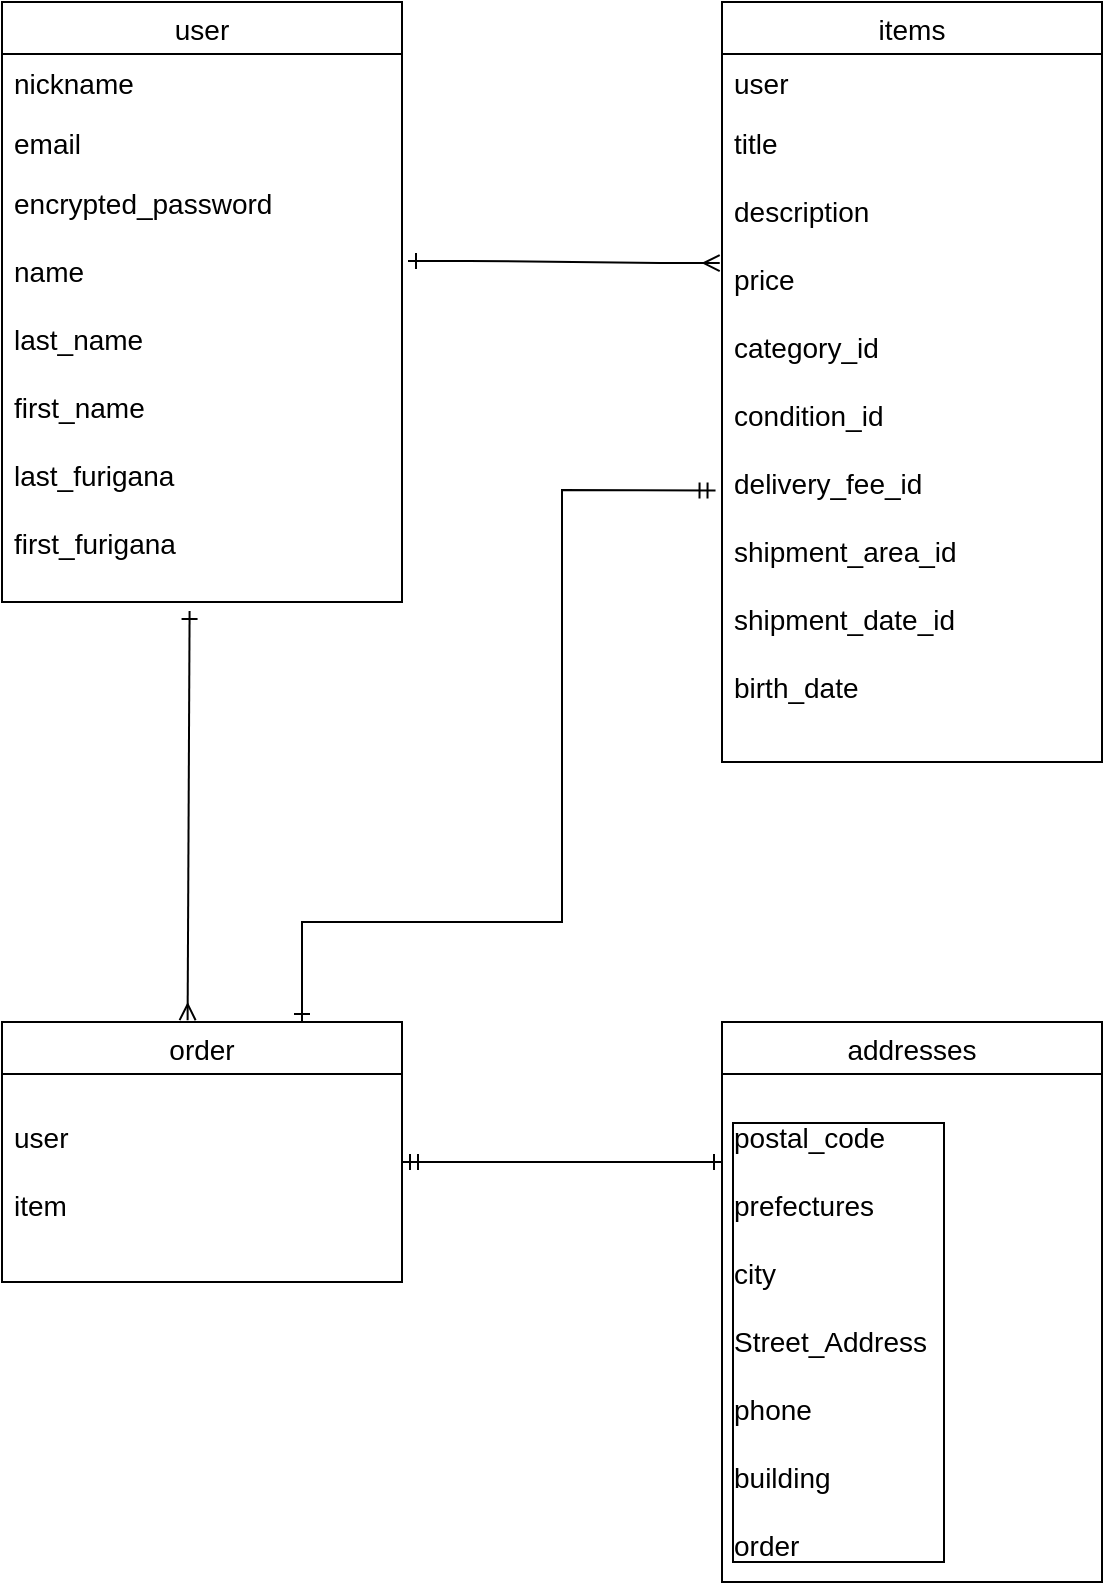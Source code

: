 <mxfile version="14.2.4" type="embed">
    <diagram id="XfWTsJzsJre9ybBAI03i" name="ページ1">
        <mxGraphModel dx="326" dy="1075" grid="1" gridSize="10" guides="1" tooltips="1" connect="1" arrows="1" fold="1" page="1" pageScale="1" pageWidth="850" pageHeight="1100" math="0" shadow="0">
            <root>
                <mxCell id="0"/>
                <mxCell id="1" parent="0"/>
                <mxCell id="6" value="addresses" style="swimlane;fontStyle=0;childLayout=stackLayout;horizontal=1;startSize=26;horizontalStack=0;resizeParent=1;resizeParentMax=0;resizeLast=0;collapsible=1;marginBottom=0;align=center;fontSize=14;" parent="1" vertex="1">
                    <mxGeometry x="520" y="550" width="190" height="280" as="geometry"/>
                </mxCell>
                <mxCell id="7" value="&#10;postal_code &#10;&#10;prefectures&#10;&#10;city &#10;&#10;Street_Address  &#10;&#10;phone &#10;&#10;building&#10;&#10;order" style="text;strokeColor=none;fillColor=none;spacingLeft=4;spacingRight=4;overflow=hidden;rotatable=0;points=[[0,0.5],[1,0.5]];portConstraint=eastwest;fontSize=14;labelBorderColor=#000000;" parent="6" vertex="1">
                    <mxGeometry y="26" width="190" height="254" as="geometry"/>
                </mxCell>
                <mxCell id="14" value="items" style="swimlane;fontStyle=0;childLayout=stackLayout;horizontal=1;startSize=26;horizontalStack=0;resizeParent=1;resizeParentMax=0;resizeLast=0;collapsible=1;marginBottom=0;align=center;fontSize=14;" parent="1" vertex="1">
                    <mxGeometry x="520" y="40" width="190" height="380" as="geometry"/>
                </mxCell>
                <mxCell id="15" value="user" style="text;strokeColor=none;fillColor=none;spacingLeft=4;spacingRight=4;overflow=hidden;rotatable=0;points=[[0,0.5],[1,0.5]];portConstraint=eastwest;fontSize=14;" parent="14" vertex="1">
                    <mxGeometry y="26" width="190" height="30" as="geometry"/>
                </mxCell>
                <mxCell id="17" value="title&#10;&#10;description&#10;&#10;price&#10;&#10;category_id&#10;&#10;condition_id&#10;&#10;delivery_fee_id&#10;&#10;shipment_area_id&#10;&#10;shipment_date_id&#10;&#10;birth_date" style="text;strokeColor=none;fillColor=none;spacingLeft=4;spacingRight=4;overflow=hidden;rotatable=0;points=[[0,0.5],[1,0.5]];portConstraint=eastwest;fontSize=14;" parent="14" vertex="1">
                    <mxGeometry y="56" width="190" height="324" as="geometry"/>
                </mxCell>
                <mxCell id="18" value="user" style="swimlane;fontStyle=0;childLayout=stackLayout;horizontal=1;startSize=26;horizontalStack=0;resizeParent=1;resizeParentMax=0;resizeLast=0;collapsible=1;marginBottom=0;align=center;fontSize=14;" parent="1" vertex="1">
                    <mxGeometry x="160" y="40" width="200" height="300" as="geometry">
                        <mxRectangle x="160" y="80" width="60" height="26" as="alternateBounds"/>
                    </mxGeometry>
                </mxCell>
                <mxCell id="19" value="nickname&#10;" style="text;strokeColor=none;fillColor=none;spacingLeft=4;spacingRight=4;overflow=hidden;rotatable=0;points=[[0,0.5],[1,0.5]];portConstraint=eastwest;fontSize=14;" parent="18" vertex="1">
                    <mxGeometry y="26" width="200" height="30" as="geometry"/>
                </mxCell>
                <mxCell id="20" value="email" style="text;strokeColor=none;fillColor=none;spacingLeft=4;spacingRight=4;overflow=hidden;rotatable=0;points=[[0,0.5],[1,0.5]];portConstraint=eastwest;fontSize=14;" parent="18" vertex="1">
                    <mxGeometry y="56" width="200" height="30" as="geometry"/>
                </mxCell>
                <mxCell id="21" value="encrypted_password&#10;&#10;name&#10;&#10;last_name&#10;&#10;first_name&#10;&#10;last_furigana&#10;&#10;first_furigana" style="text;strokeColor=none;fillColor=none;spacingLeft=4;spacingRight=4;overflow=hidden;rotatable=0;points=[[0,0.5],[1,0.5]];portConstraint=eastwest;fontSize=14;fontColor=#000000;" parent="18" vertex="1">
                    <mxGeometry y="86" width="200" height="214" as="geometry"/>
                </mxCell>
                <mxCell id="29" value="" style="edgeStyle=entityRelationEdgeStyle;fontSize=12;html=1;endArrow=ERmany;endFill=0;entryX=-0.006;entryY=0.23;entryDx=0;entryDy=0;entryPerimeter=0;startArrow=ERone;startFill=0;exitX=1.015;exitY=0.203;exitDx=0;exitDy=0;exitPerimeter=0;rounded=0;" parent="1" source="21" target="17" edge="1">
                    <mxGeometry width="100" height="100" relative="1" as="geometry">
                        <mxPoint x="360" y="200" as="sourcePoint"/>
                        <mxPoint x="510" y="201" as="targetPoint"/>
                    </mxGeometry>
                </mxCell>
                <mxCell id="65" value="order" style="swimlane;fontStyle=0;childLayout=stackLayout;horizontal=1;startSize=26;horizontalStack=0;resizeParent=1;resizeParentMax=0;resizeLast=0;collapsible=1;marginBottom=0;align=center;fontSize=14;" parent="1" vertex="1">
                    <mxGeometry x="160" y="550" width="200" height="130" as="geometry"/>
                </mxCell>
                <mxCell id="66" value="&#10;user&#10;&#10;item" style="text;strokeColor=none;fillColor=none;spacingLeft=4;spacingRight=4;overflow=hidden;rotatable=0;points=[[0,0.5],[1,0.5]];portConstraint=eastwest;fontSize=14;" parent="65" vertex="1">
                    <mxGeometry y="26" width="200" height="104" as="geometry"/>
                </mxCell>
                <mxCell id="69" value="" style="endArrow=ERone;html=1;rounded=0;startArrow=ERmandOne;startFill=0;endFill=0;" edge="1" parent="1">
                    <mxGeometry relative="1" as="geometry">
                        <mxPoint x="360" y="620" as="sourcePoint"/>
                        <mxPoint x="520" y="620" as="targetPoint"/>
                    </mxGeometry>
                </mxCell>
                <mxCell id="71" value="" style="endArrow=ERmany;html=1;rounded=0;startArrow=ERone;startFill=0;endFill=0;exitX=0.469;exitY=1.021;exitDx=0;exitDy=0;exitPerimeter=0;entryX=0.464;entryY=-0.007;entryDx=0;entryDy=0;entryPerimeter=0;" edge="1" parent="1" source="21" target="65">
                    <mxGeometry relative="1" as="geometry">
                        <mxPoint x="180" y="419" as="sourcePoint"/>
                        <mxPoint x="254" y="540" as="targetPoint"/>
                    </mxGeometry>
                </mxCell>
                <mxCell id="73" value="" style="endArrow=ERmandOne;html=1;rounded=0;exitX=0.75;exitY=0;exitDx=0;exitDy=0;entryX=-0.017;entryY=0.581;entryDx=0;entryDy=0;entryPerimeter=0;endFill=0;startArrow=ERone;startFill=0;" edge="1" parent="1" source="65" target="17">
                    <mxGeometry relative="1" as="geometry">
                        <mxPoint x="300" y="500" as="sourcePoint"/>
                        <mxPoint x="440" y="280" as="targetPoint"/>
                        <Array as="points">
                            <mxPoint x="310" y="500"/>
                            <mxPoint x="440" y="500"/>
                            <mxPoint x="440" y="284"/>
                        </Array>
                    </mxGeometry>
                </mxCell>
            </root>
        </mxGraphModel>
    </diagram>
</mxfile>